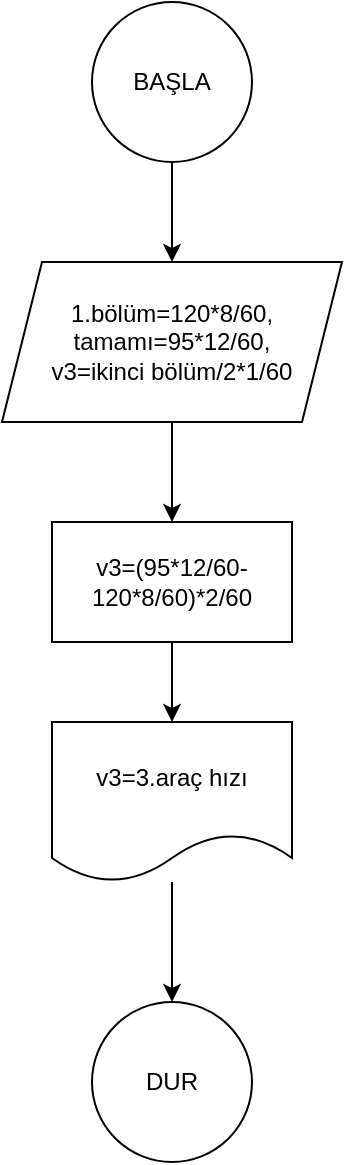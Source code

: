 <mxfile version="15.0.3" type="device"><diagram id="rZplLvtKz_fWxjouXZOA" name="Page-1"><mxGraphModel dx="373" dy="470" grid="1" gridSize="10" guides="1" tooltips="1" connect="1" arrows="1" fold="1" page="1" pageScale="1" pageWidth="827" pageHeight="1169" math="0" shadow="0"><root><mxCell id="0"/><mxCell id="1" parent="0"/><mxCell id="B9_n3n9KqBedwvcy0bxB-4" value="" style="edgeStyle=orthogonalEdgeStyle;rounded=0;orthogonalLoop=1;jettySize=auto;html=1;" edge="1" parent="1" source="B9_n3n9KqBedwvcy0bxB-1" target="B9_n3n9KqBedwvcy0bxB-3"><mxGeometry relative="1" as="geometry"/></mxCell><mxCell id="B9_n3n9KqBedwvcy0bxB-1" value="BAŞLA" style="ellipse;whiteSpace=wrap;html=1;aspect=fixed;" vertex="1" parent="1"><mxGeometry x="320" y="110" width="80" height="80" as="geometry"/></mxCell><mxCell id="B9_n3n9KqBedwvcy0bxB-2" value="DUR" style="ellipse;whiteSpace=wrap;html=1;aspect=fixed;" vertex="1" parent="1"><mxGeometry x="320" y="610" width="80" height="80" as="geometry"/></mxCell><mxCell id="B9_n3n9KqBedwvcy0bxB-6" value="" style="edgeStyle=orthogonalEdgeStyle;rounded=0;orthogonalLoop=1;jettySize=auto;html=1;" edge="1" parent="1" source="B9_n3n9KqBedwvcy0bxB-3" target="B9_n3n9KqBedwvcy0bxB-5"><mxGeometry relative="1" as="geometry"/></mxCell><mxCell id="B9_n3n9KqBedwvcy0bxB-3" value="1.bölüm=120*8/60,&lt;br&gt;tamamı=95*12/60,&lt;br&gt;v3=ikinci bölüm/2*1/60" style="shape=parallelogram;perimeter=parallelogramPerimeter;whiteSpace=wrap;html=1;fixedSize=1;" vertex="1" parent="1"><mxGeometry x="275" y="240" width="170" height="80" as="geometry"/></mxCell><mxCell id="B9_n3n9KqBedwvcy0bxB-8" value="" style="edgeStyle=orthogonalEdgeStyle;rounded=0;orthogonalLoop=1;jettySize=auto;html=1;" edge="1" parent="1" source="B9_n3n9KqBedwvcy0bxB-5" target="B9_n3n9KqBedwvcy0bxB-7"><mxGeometry relative="1" as="geometry"/></mxCell><mxCell id="B9_n3n9KqBedwvcy0bxB-5" value="v3=(95*12/60-120*8/60)*2/60" style="rounded=0;whiteSpace=wrap;html=1;" vertex="1" parent="1"><mxGeometry x="300" y="370" width="120" height="60" as="geometry"/></mxCell><mxCell id="B9_n3n9KqBedwvcy0bxB-9" value="" style="edgeStyle=orthogonalEdgeStyle;rounded=0;orthogonalLoop=1;jettySize=auto;html=1;" edge="1" parent="1" source="B9_n3n9KqBedwvcy0bxB-7" target="B9_n3n9KqBedwvcy0bxB-2"><mxGeometry relative="1" as="geometry"/></mxCell><mxCell id="B9_n3n9KqBedwvcy0bxB-7" value="v3=3.araç hızı" style="shape=document;whiteSpace=wrap;html=1;boundedLbl=1;" vertex="1" parent="1"><mxGeometry x="300" y="470" width="120" height="80" as="geometry"/></mxCell></root></mxGraphModel></diagram></mxfile>